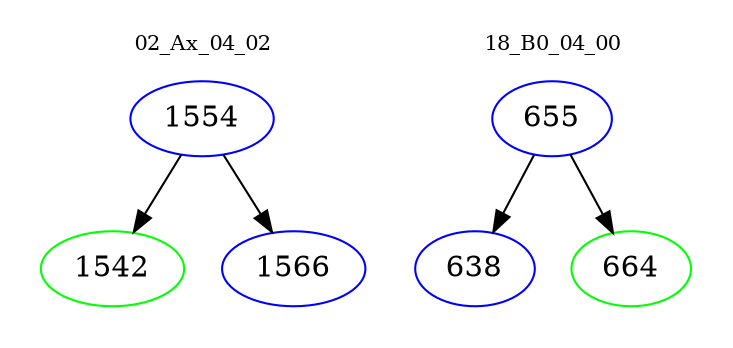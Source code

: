 digraph{
subgraph cluster_0 {
color = white
label = "02_Ax_04_02";
fontsize=10;
T0_1554 [label="1554", color="blue"]
T0_1554 -> T0_1542 [color="black"]
T0_1542 [label="1542", color="green"]
T0_1554 -> T0_1566 [color="black"]
T0_1566 [label="1566", color="blue"]
}
subgraph cluster_1 {
color = white
label = "18_B0_04_00";
fontsize=10;
T1_655 [label="655", color="blue"]
T1_655 -> T1_638 [color="black"]
T1_638 [label="638", color="blue"]
T1_655 -> T1_664 [color="black"]
T1_664 [label="664", color="green"]
}
}

